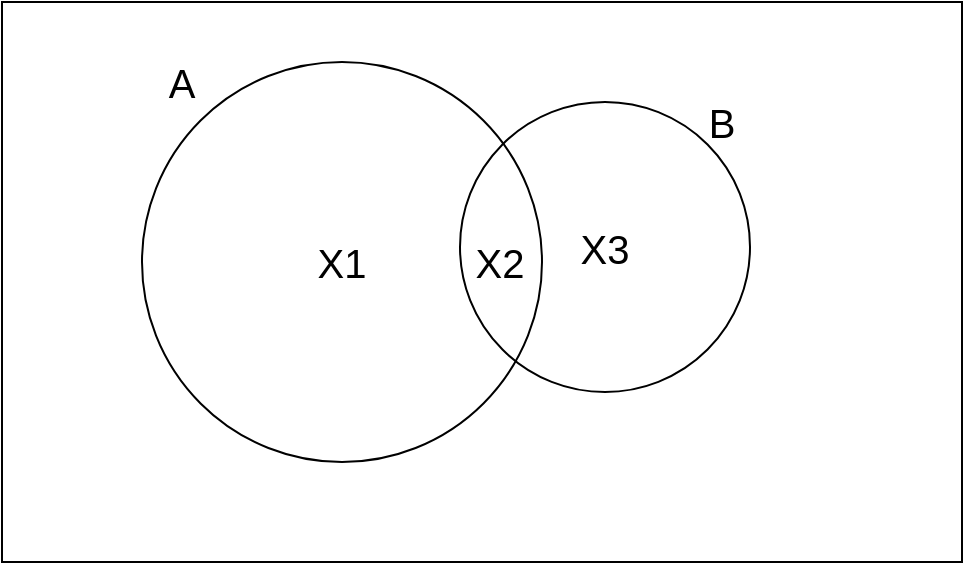 <mxfile>
    <diagram id="Yn4TW_a87Ku9cnX_9ziY" name="Page-1">
        <mxGraphModel dx="1063" dy="800" grid="1" gridSize="10" guides="1" tooltips="1" connect="1" arrows="1" fold="1" page="1" pageScale="1" pageWidth="827" pageHeight="1169" math="0" shadow="0">
            <root>
                <mxCell id="0"/>
                <mxCell id="1" parent="0"/>
                <mxCell id="2" value="" style="rounded=0;whiteSpace=wrap;html=1;" vertex="1" parent="1">
                    <mxGeometry x="40" y="80" width="480" height="280" as="geometry"/>
                </mxCell>
                <mxCell id="3" value="X1" style="ellipse;whiteSpace=wrap;html=1;aspect=fixed;fillColor=none;fontSize=20;" vertex="1" parent="1">
                    <mxGeometry x="110" y="110" width="200" height="200" as="geometry"/>
                </mxCell>
                <mxCell id="4" value="X3" style="ellipse;whiteSpace=wrap;html=1;aspect=fixed;fillColor=none;fontSize=20;" vertex="1" parent="1">
                    <mxGeometry x="269" y="130" width="145" height="145" as="geometry"/>
                </mxCell>
                <mxCell id="6" value="A" style="text;html=1;strokeColor=none;fillColor=none;align=center;verticalAlign=middle;whiteSpace=wrap;rounded=0;fontSize=20;" vertex="1" parent="1">
                    <mxGeometry x="110" y="110" width="40" height="20" as="geometry"/>
                </mxCell>
                <mxCell id="7" value="B" style="text;html=1;strokeColor=none;fillColor=none;align=center;verticalAlign=middle;whiteSpace=wrap;rounded=0;fontSize=20;" vertex="1" parent="1">
                    <mxGeometry x="380" y="130" width="40" height="20" as="geometry"/>
                </mxCell>
                <mxCell id="9" value="X2" style="text;html=1;strokeColor=none;fillColor=none;align=center;verticalAlign=middle;whiteSpace=wrap;rounded=0;fontSize=20;" vertex="1" parent="1">
                    <mxGeometry x="269" y="200" width="40" height="20" as="geometry"/>
                </mxCell>
            </root>
        </mxGraphModel>
    </diagram>
</mxfile>